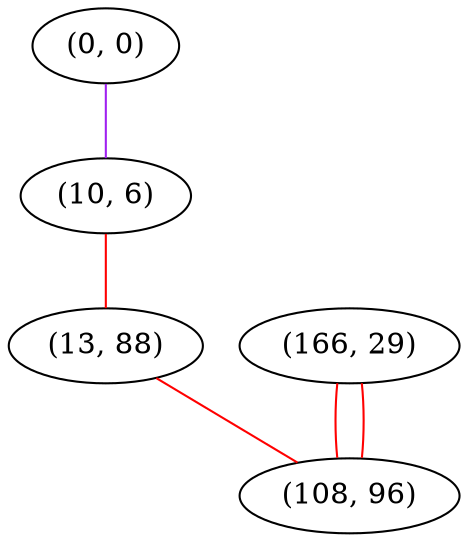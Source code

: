 graph "" {
"(0, 0)";
"(10, 6)";
"(166, 29)";
"(13, 88)";
"(108, 96)";
"(0, 0)" -- "(10, 6)"  [color=purple, key=0, weight=4];
"(10, 6)" -- "(13, 88)"  [color=red, key=0, weight=1];
"(166, 29)" -- "(108, 96)"  [color=red, key=0, weight=1];
"(166, 29)" -- "(108, 96)"  [color=red, key=1, weight=1];
"(13, 88)" -- "(108, 96)"  [color=red, key=0, weight=1];
}
